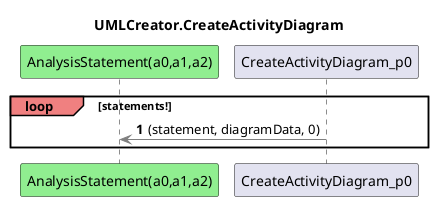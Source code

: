 @startuml UMLCreator.CreateActivityDiagram
title UMLCreator.CreateActivityDiagram
participant "AnalysisStatement(a0,a1,a2)" as AnalysisStatement_a0_a1_a2 #LightGreen
autonumber
loop#LightCoral statements!
    CreateActivityDiagram_p0 -[#grey]> AnalysisStatement_a0_a1_a2 : (statement, diagramData, 0)
end
@enduml
